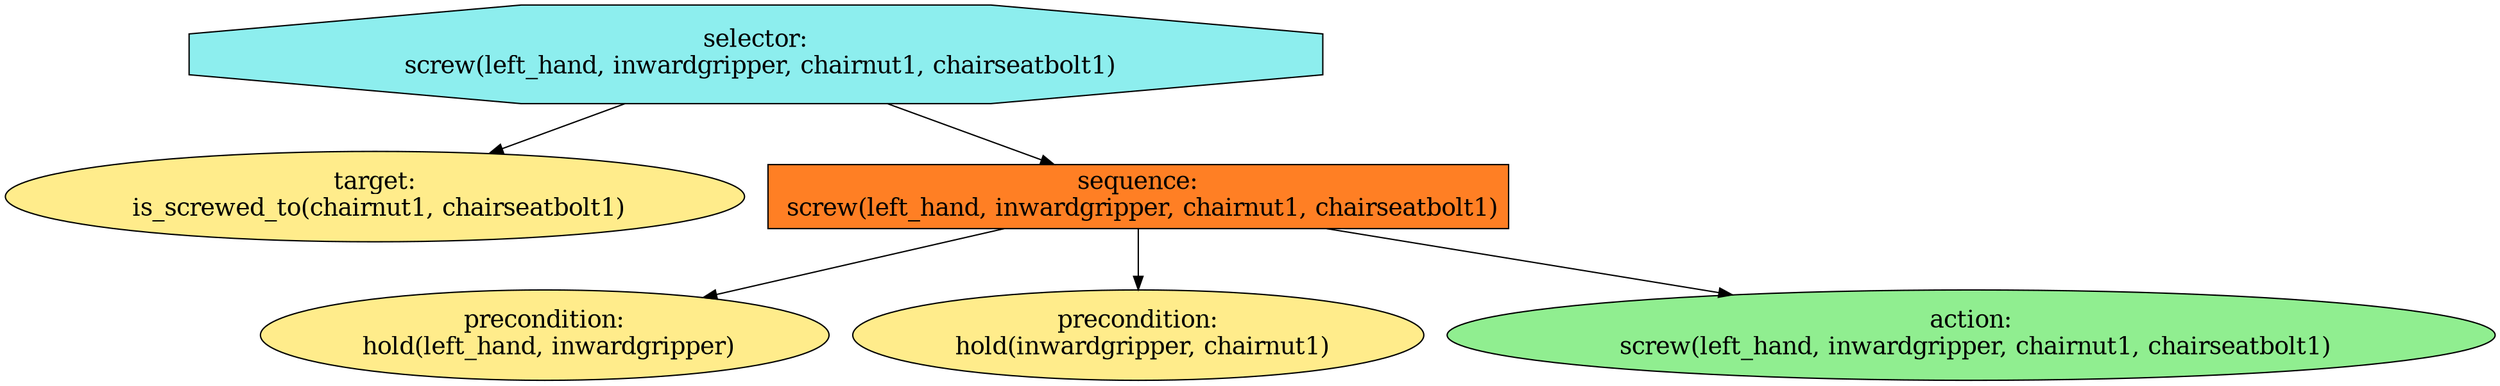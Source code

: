 digraph pastafarianism {
ordering=out;
graph [fontname="times-roman"];
node [fontname="times-roman"];
edge [fontname="times-roman"];
"selector:
 screw(left_hand, inwardgripper, chairnut1, chairseatbolt1)" [fillcolor=darkslategray2, fontcolor=black, fontsize=18, label="selector:
 screw(left_hand, inwardgripper, chairnut1, chairseatbolt1)", shape=octagon, style=filled];
"target:
 is_screwed_to(chairnut1, chairseatbolt1)" [fillcolor=lightgoldenrod1, fontcolor=black, fontsize=18, label="target:
 is_screwed_to(chairnut1, chairseatbolt1)", shape=ellipse, style=filled];
"selector:
 screw(left_hand, inwardgripper, chairnut1, chairseatbolt1)" -> "target:
 is_screwed_to(chairnut1, chairseatbolt1)";
"sequence:
 screw(left_hand, inwardgripper, chairnut1, chairseatbolt1)" [fillcolor=chocolate1, fontcolor=black, fontsize=18, label="sequence:
 screw(left_hand, inwardgripper, chairnut1, chairseatbolt1)", shape=box, style=filled];
"selector:
 screw(left_hand, inwardgripper, chairnut1, chairseatbolt1)" -> "sequence:
 screw(left_hand, inwardgripper, chairnut1, chairseatbolt1)";
"precondition:
 hold(left_hand, inwardgripper)" [fillcolor=lightgoldenrod1, fontcolor=black, fontsize=18, label="precondition:
 hold(left_hand, inwardgripper)", shape=ellipse, style=filled];
"sequence:
 screw(left_hand, inwardgripper, chairnut1, chairseatbolt1)" -> "precondition:
 hold(left_hand, inwardgripper)";
"precondition:
 hold(inwardgripper, chairnut1)" [fillcolor=lightgoldenrod1, fontcolor=black, fontsize=18, label="precondition:
 hold(inwardgripper, chairnut1)", shape=ellipse, style=filled];
"sequence:
 screw(left_hand, inwardgripper, chairnut1, chairseatbolt1)" -> "precondition:
 hold(inwardgripper, chairnut1)";
"action:
 screw(left_hand, inwardgripper, chairnut1, chairseatbolt1)" [fillcolor=lightgreen, fontcolor=black, fontsize=18, label="action:
 screw(left_hand, inwardgripper, chairnut1, chairseatbolt1)", shape=ellipse, style=filled];
"sequence:
 screw(left_hand, inwardgripper, chairnut1, chairseatbolt1)" -> "action:
 screw(left_hand, inwardgripper, chairnut1, chairseatbolt1)";
}
